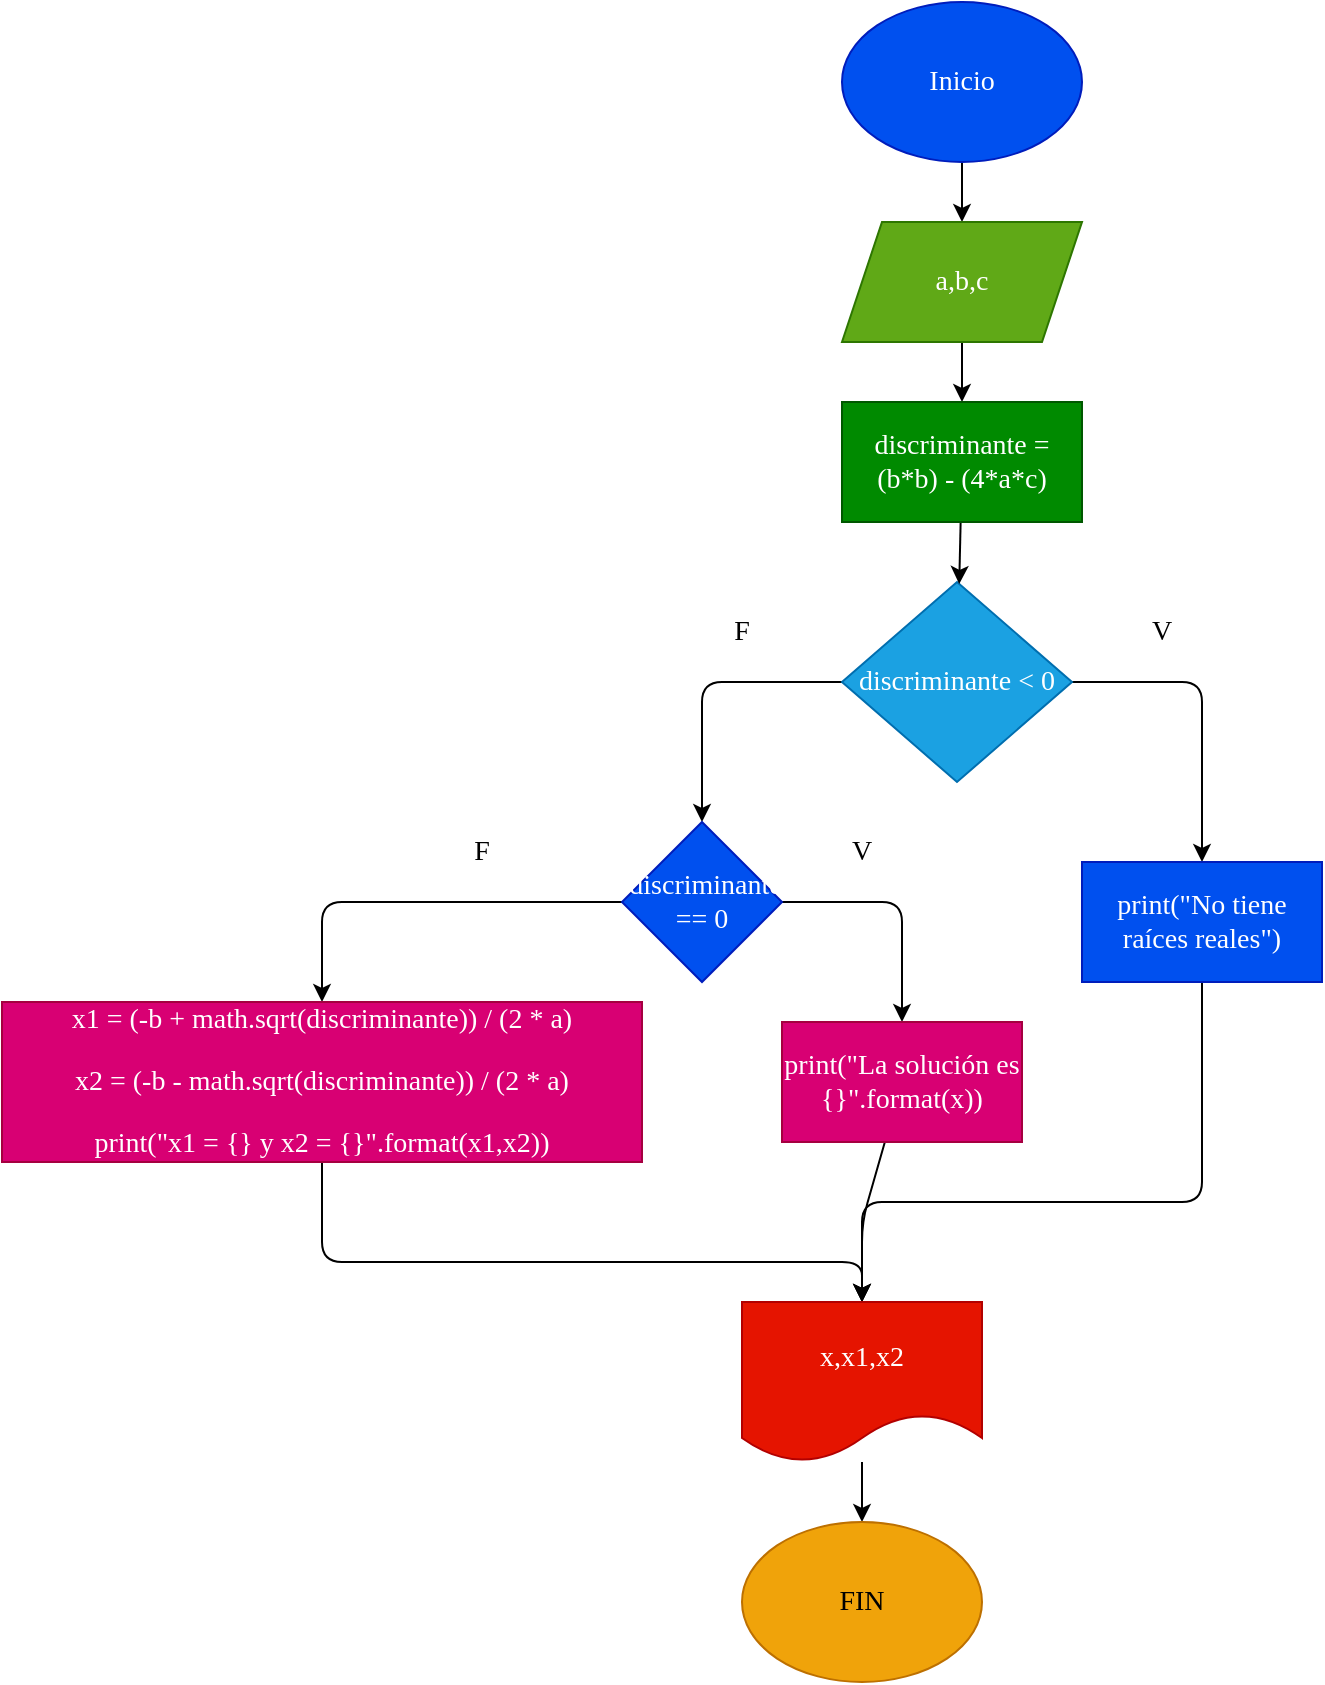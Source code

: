 <mxfile>
    <diagram id="yxe_cjmorXxxwQdv6uzn" name="Página-1">
        <mxGraphModel dx="1299" dy="357" grid="1" gridSize="10" guides="1" tooltips="1" connect="1" arrows="1" fold="1" page="1" pageScale="1" pageWidth="827" pageHeight="1169" math="0" shadow="0">
            <root>
                <mxCell id="0"/>
                <mxCell id="1" parent="0"/>
                <mxCell id="4" value="" style="edgeStyle=none;html=1;fontFamily=Comic Sans MS;fontSize=14;" edge="1" parent="1" source="2" target="3">
                    <mxGeometry relative="1" as="geometry"/>
                </mxCell>
                <mxCell id="2" value="Inicio" style="ellipse;whiteSpace=wrap;html=1;fillColor=#0050ef;fontColor=#ffffff;strokeColor=#001DBC;fontFamily=Comic Sans MS;fontSize=14;" vertex="1" parent="1">
                    <mxGeometry x="200" y="80" width="120" height="80" as="geometry"/>
                </mxCell>
                <mxCell id="12" value="" style="edgeStyle=none;html=1;fontFamily=Comic Sans MS;fontSize=14;" edge="1" parent="1" source="3" target="11">
                    <mxGeometry relative="1" as="geometry"/>
                </mxCell>
                <mxCell id="3" value="a,b,c" style="shape=parallelogram;perimeter=parallelogramPerimeter;whiteSpace=wrap;html=1;fixedSize=1;fontFamily=Comic Sans MS;fontSize=14;fillColor=#60a917;fontColor=#ffffff;strokeColor=#2D7600;" vertex="1" parent="1">
                    <mxGeometry x="200" y="190" width="120" height="60" as="geometry"/>
                </mxCell>
                <mxCell id="16" style="edgeStyle=none;html=1;entryX=0.5;entryY=0;entryDx=0;entryDy=0;fontFamily=Comic Sans MS;fontSize=14;" edge="1" parent="1" source="5" target="14">
                    <mxGeometry relative="1" as="geometry">
                        <Array as="points">
                            <mxPoint x="130" y="420"/>
                        </Array>
                    </mxGeometry>
                </mxCell>
                <mxCell id="17" style="edgeStyle=none;html=1;entryX=0.5;entryY=0;entryDx=0;entryDy=0;fontFamily=Comic Sans MS;fontSize=14;" edge="1" parent="1" source="5" target="15">
                    <mxGeometry relative="1" as="geometry">
                        <Array as="points">
                            <mxPoint x="380" y="420"/>
                        </Array>
                    </mxGeometry>
                </mxCell>
                <mxCell id="5" value="discriminante &amp;lt; 0" style="rhombus;whiteSpace=wrap;html=1;fontFamily=Comic Sans MS;fontSize=14;fillColor=#1ba1e2;fontColor=#ffffff;strokeColor=#006EAF;" vertex="1" parent="1">
                    <mxGeometry x="200" y="370" width="115" height="100" as="geometry"/>
                </mxCell>
                <mxCell id="13" value="" style="edgeStyle=none;html=1;fontFamily=Comic Sans MS;fontSize=14;" edge="1" parent="1" source="11" target="5">
                    <mxGeometry relative="1" as="geometry"/>
                </mxCell>
                <mxCell id="11" value="&lt;span&gt;discriminante = (b*b) - (4*a*c)&lt;/span&gt;" style="rounded=0;whiteSpace=wrap;html=1;fontFamily=Comic Sans MS;fontSize=14;fillColor=#008a00;fontColor=#ffffff;strokeColor=#005700;" vertex="1" parent="1">
                    <mxGeometry x="200" y="280" width="120" height="60" as="geometry"/>
                </mxCell>
                <mxCell id="20" style="edgeStyle=none;html=1;entryX=0.5;entryY=0;entryDx=0;entryDy=0;fontFamily=Comic Sans MS;fontSize=14;" edge="1" parent="1" source="14" target="19">
                    <mxGeometry relative="1" as="geometry">
                        <Array as="points">
                            <mxPoint x="-60" y="530"/>
                        </Array>
                    </mxGeometry>
                </mxCell>
                <mxCell id="21" style="edgeStyle=none;html=1;entryX=0.5;entryY=0;entryDx=0;entryDy=0;fontFamily=Comic Sans MS;fontSize=14;" edge="1" parent="1" source="14" target="18">
                    <mxGeometry relative="1" as="geometry">
                        <Array as="points">
                            <mxPoint x="230" y="530"/>
                        </Array>
                    </mxGeometry>
                </mxCell>
                <mxCell id="14" value="&lt;span class=&quot;selectable-text copyable-text&quot;&gt;&amp;nbsp;discriminante == 0&lt;/span&gt;" style="rhombus;whiteSpace=wrap;html=1;fontFamily=Comic Sans MS;fontSize=14;fillColor=#0050ef;fontColor=#ffffff;strokeColor=#001DBC;" vertex="1" parent="1">
                    <mxGeometry x="90" y="490" width="80" height="80" as="geometry"/>
                </mxCell>
                <mxCell id="23" style="edgeStyle=none;html=1;entryX=0.5;entryY=0;entryDx=0;entryDy=0;fontFamily=Comic Sans MS;fontSize=14;" edge="1" parent="1" source="15" target="22">
                    <mxGeometry relative="1" as="geometry">
                        <Array as="points">
                            <mxPoint x="380" y="680"/>
                            <mxPoint x="210" y="680"/>
                        </Array>
                    </mxGeometry>
                </mxCell>
                <mxCell id="15" value="&lt;span class=&quot;selectable-text copyable-text&quot;&gt;print(&quot;No tiene raíces reales&quot;)&lt;/span&gt;" style="rounded=0;whiteSpace=wrap;html=1;fontFamily=Comic Sans MS;fontSize=14;fillColor=#0050ef;fontColor=#ffffff;strokeColor=#001DBC;" vertex="1" parent="1">
                    <mxGeometry x="320" y="510" width="120" height="60" as="geometry"/>
                </mxCell>
                <mxCell id="24" style="edgeStyle=none;html=1;entryX=0.5;entryY=0;entryDx=0;entryDy=0;fontFamily=Comic Sans MS;fontSize=14;" edge="1" parent="1" source="18" target="22">
                    <mxGeometry relative="1" as="geometry">
                        <Array as="points">
                            <mxPoint x="210" y="690"/>
                        </Array>
                    </mxGeometry>
                </mxCell>
                <mxCell id="18" value="&lt;span class=&quot;selectable-text copyable-text&quot;&gt;print(&quot;La solución es {}&quot;.format(x))&lt;/span&gt;" style="rounded=0;whiteSpace=wrap;html=1;fontFamily=Comic Sans MS;fontSize=14;fillColor=#d80073;fontColor=#ffffff;strokeColor=#A50040;" vertex="1" parent="1">
                    <mxGeometry x="170" y="590" width="120" height="60" as="geometry"/>
                </mxCell>
                <mxCell id="25" style="edgeStyle=none;html=1;entryX=0.5;entryY=0;entryDx=0;entryDy=0;fontFamily=Comic Sans MS;fontSize=14;" edge="1" parent="1" source="19" target="22">
                    <mxGeometry relative="1" as="geometry">
                        <Array as="points">
                            <mxPoint x="-60" y="710"/>
                            <mxPoint x="210" y="710"/>
                        </Array>
                    </mxGeometry>
                </mxCell>
                <mxCell id="19" value="&lt;p class=&quot;selectable-text copyable-text&quot;&gt;&lt;span class=&quot;selectable-text copyable-text&quot;&gt;x1 = (-b + math.sqrt(discriminante)) / (2 * a)&lt;/span&gt;&lt;/p&gt;&lt;p class=&quot;selectable-text copyable-text&quot;&gt;&lt;span class=&quot;selectable-text copyable-text&quot;&gt;        x2 = (-b - math.sqrt(discriminante)) / (2 * a)&lt;/span&gt;&lt;/p&gt;&lt;p class=&quot;selectable-text copyable-text&quot;&gt;&lt;span class=&quot;selectable-text copyable-text&quot;&gt;        print(&quot;x1 = {} y x2 = {}&quot;.format(x1,x2))&lt;/span&gt;&lt;/p&gt;" style="rounded=0;whiteSpace=wrap;html=1;fontFamily=Comic Sans MS;fontSize=14;fillColor=#d80073;fontColor=#ffffff;strokeColor=#A50040;" vertex="1" parent="1">
                    <mxGeometry x="-220" y="580" width="320" height="80" as="geometry"/>
                </mxCell>
                <mxCell id="27" value="" style="edgeStyle=none;html=1;fontFamily=Comic Sans MS;fontSize=14;" edge="1" parent="1" source="22" target="26">
                    <mxGeometry relative="1" as="geometry"/>
                </mxCell>
                <mxCell id="22" value="x,x1,x2" style="shape=document;whiteSpace=wrap;html=1;boundedLbl=1;fontFamily=Comic Sans MS;fontSize=14;fillColor=#e51400;fontColor=#ffffff;strokeColor=#B20000;" vertex="1" parent="1">
                    <mxGeometry x="150" y="730" width="120" height="80" as="geometry"/>
                </mxCell>
                <mxCell id="26" value="FIN" style="ellipse;whiteSpace=wrap;html=1;fontFamily=Comic Sans MS;fontSize=14;fillColor=#f0a30a;fontColor=#000000;strokeColor=#BD7000;" vertex="1" parent="1">
                    <mxGeometry x="150" y="840" width="120" height="80" as="geometry"/>
                </mxCell>
                <mxCell id="28" value="F" style="text;html=1;strokeColor=none;fillColor=none;align=center;verticalAlign=middle;whiteSpace=wrap;rounded=0;fontFamily=Comic Sans MS;fontSize=14;" vertex="1" parent="1">
                    <mxGeometry x="120" y="380" width="60" height="30" as="geometry"/>
                </mxCell>
                <mxCell id="29" value="V" style="text;html=1;strokeColor=none;fillColor=none;align=center;verticalAlign=middle;whiteSpace=wrap;rounded=0;fontFamily=Comic Sans MS;fontSize=14;" vertex="1" parent="1">
                    <mxGeometry x="330" y="380" width="60" height="30" as="geometry"/>
                </mxCell>
                <mxCell id="30" value="F" style="text;html=1;strokeColor=none;fillColor=none;align=center;verticalAlign=middle;whiteSpace=wrap;rounded=0;fontFamily=Comic Sans MS;fontSize=14;" vertex="1" parent="1">
                    <mxGeometry x="-10" y="490" width="60" height="30" as="geometry"/>
                </mxCell>
                <mxCell id="31" value="V" style="text;html=1;strokeColor=none;fillColor=none;align=center;verticalAlign=middle;whiteSpace=wrap;rounded=0;fontFamily=Comic Sans MS;fontSize=14;" vertex="1" parent="1">
                    <mxGeometry x="180" y="490" width="60" height="30" as="geometry"/>
                </mxCell>
            </root>
        </mxGraphModel>
    </diagram>
</mxfile>